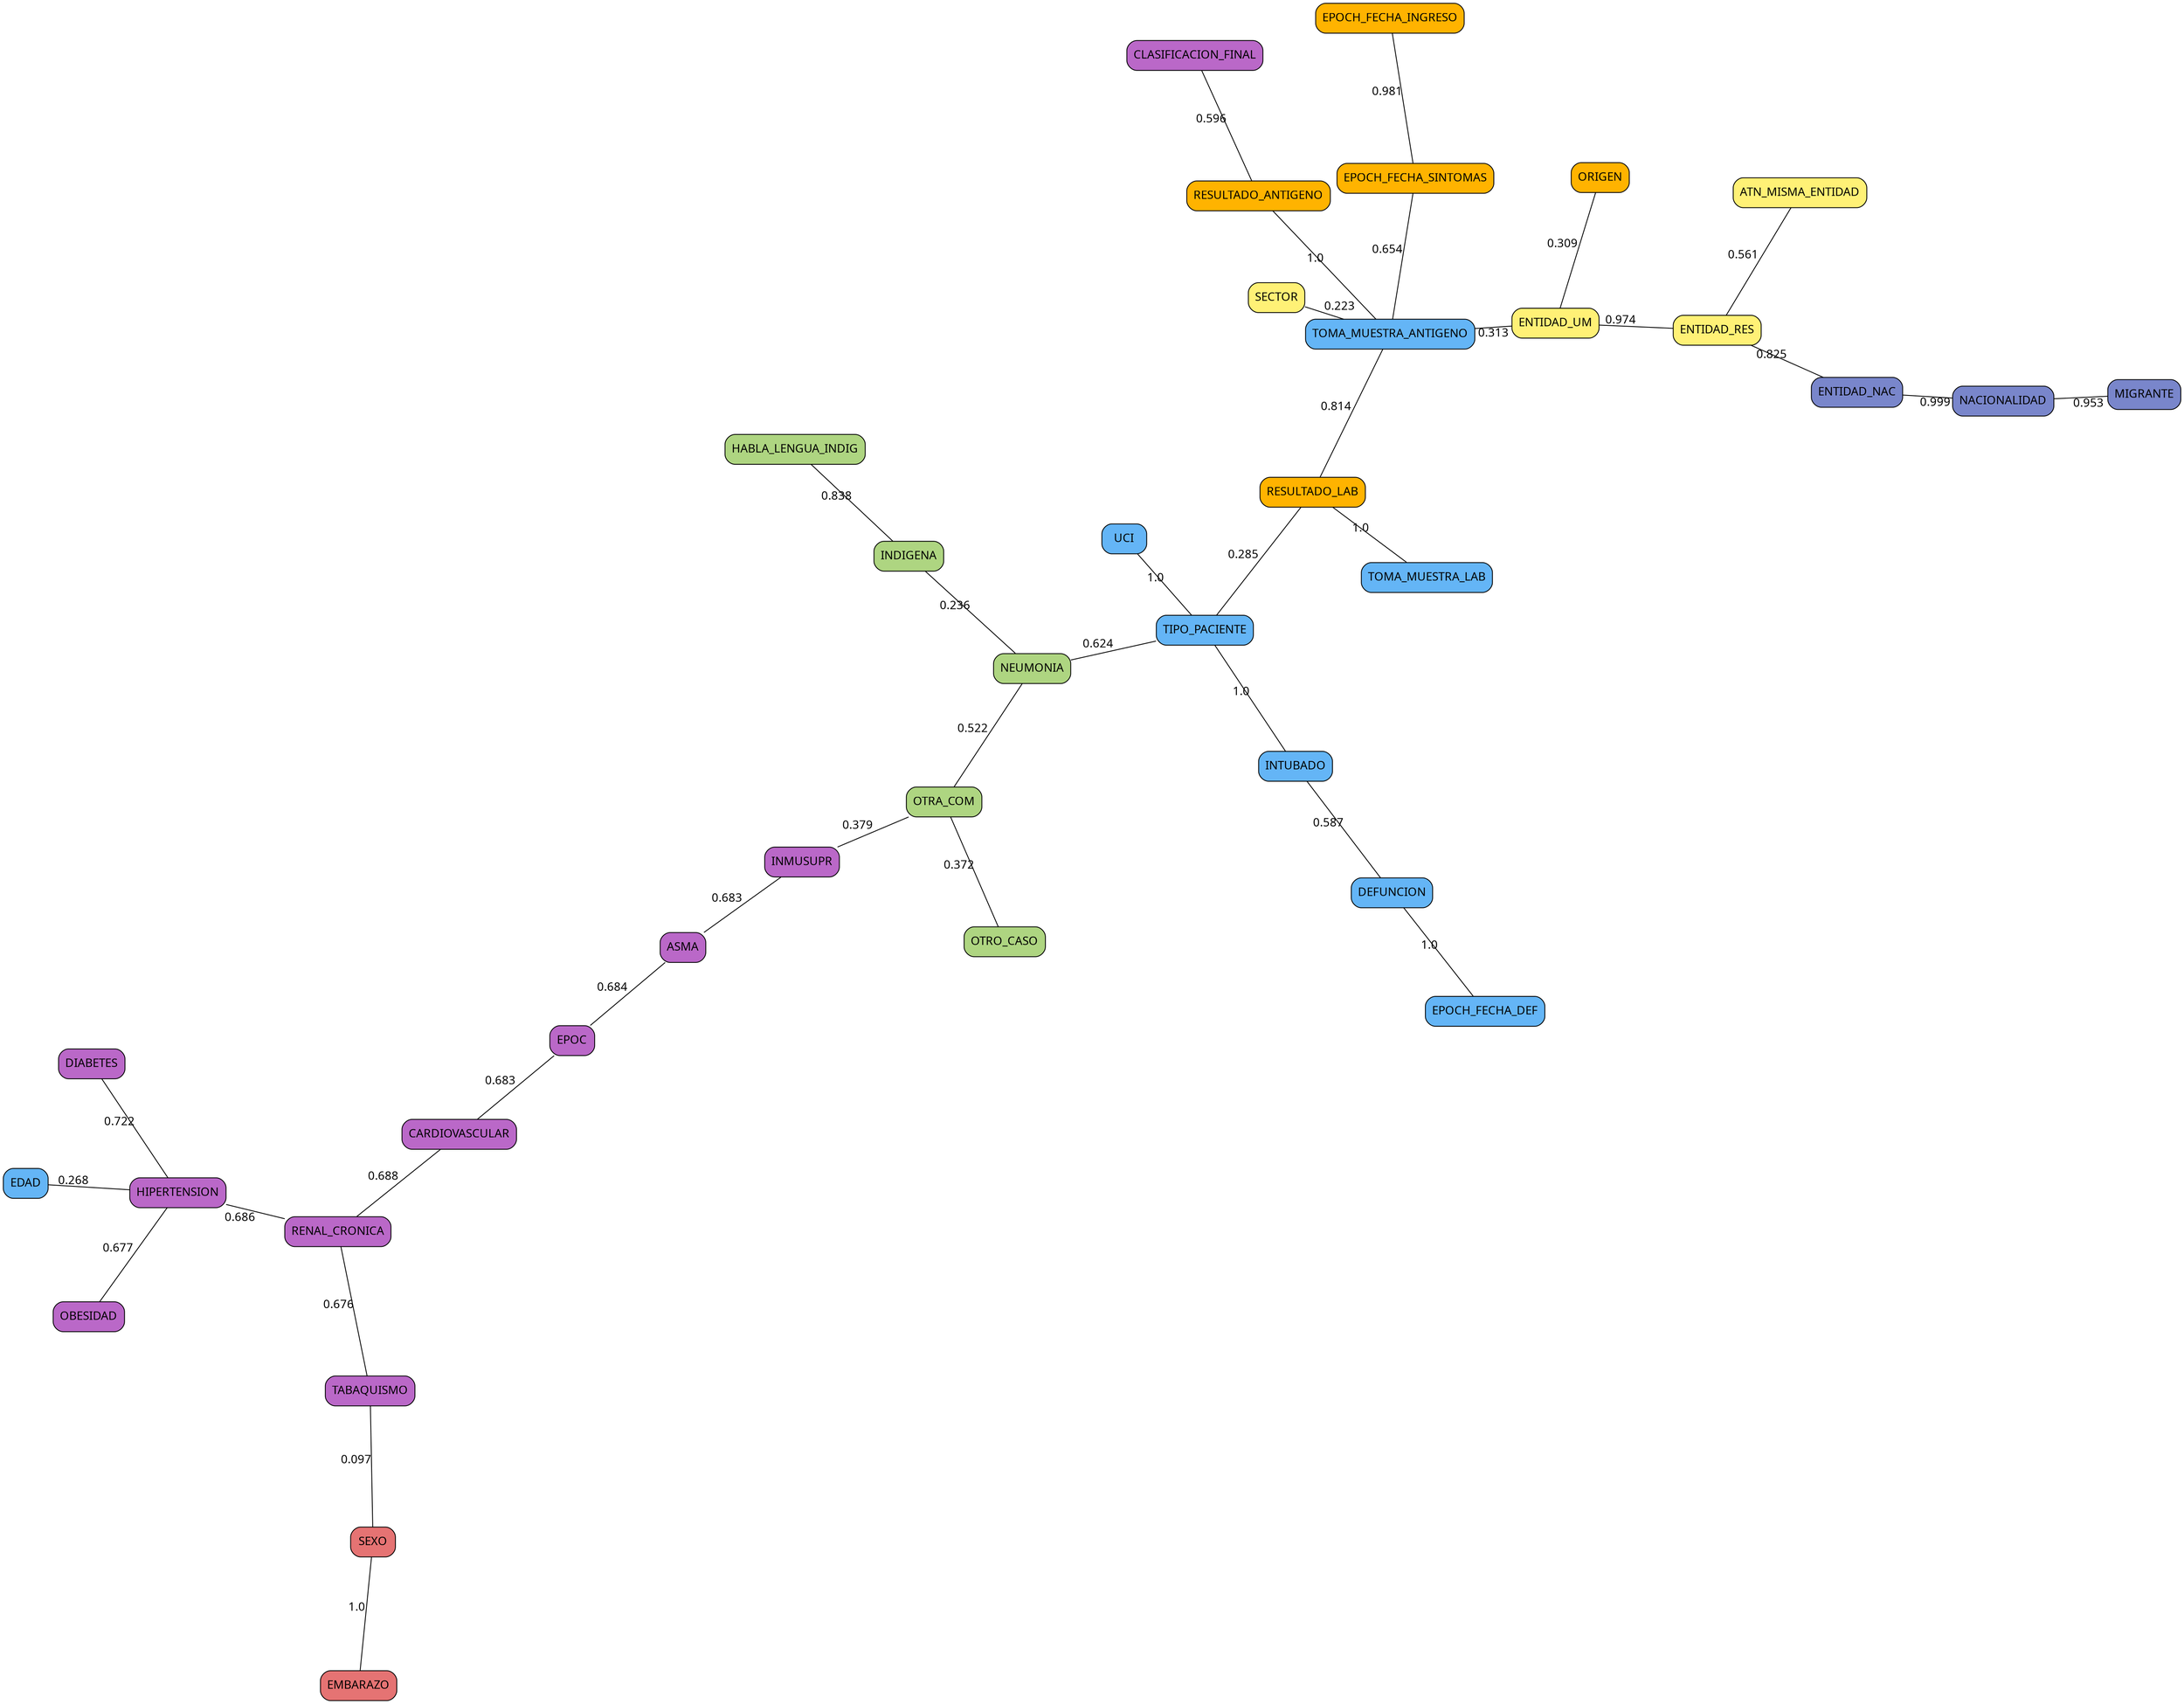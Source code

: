 strict graph  {
node [style="rounded,filled" shape="rect" fontname="IBM Plex Sans"]
edge [fontname="IBM Plex Sans"]
layout="neato"
overlap=f
outputorder=edgesfirst
ASMA [clique=4, fillcolor="#ba68c8"];
ATN_MISMA_ENTIDAD [clique=2, fillcolor="#fff176"];
CARDIOVASCULAR [clique=4, fillcolor="#ba68c8"];
CLASIFICACION_FINAL [clique=4, fillcolor="#ba68c8"];
DEFUNCION [clique=5, fillcolor="#64b5f6"];
DIABETES [clique=4, fillcolor="#ba68c8"];
EDAD [clique=5, fillcolor="#64b5f6"];
EMBARAZO [clique=0, fillcolor="#e57373"];
ENTIDAD_NAC [clique=1, fillcolor="#7986cb"];
ENTIDAD_RES [clique=2, fillcolor="#fff176"];
ENTIDAD_UM [clique=2, fillcolor="#fff176"];
EPOC [clique=4, fillcolor="#ba68c8"];
EPOCH_FECHA_DEF [clique=5, fillcolor="#64b5f6"];
EPOCH_FECHA_INGRESO [clique=6, fillcolor="#ffb300"];
EPOCH_FECHA_SINTOMAS [clique=6, fillcolor="#ffb300"];
HABLA_LENGUA_INDIG [clique=3, fillcolor="#aed581"];
HIPERTENSION [clique=4, fillcolor="#ba68c8"];
INDIGENA [clique=3, fillcolor="#aed581"];
INMUSUPR [clique=4, fillcolor="#ba68c8"];
INTUBADO [clique=5, fillcolor="#64b5f6"];
MIGRANTE [clique=1, fillcolor="#7986cb"];
NACIONALIDAD [clique=1, fillcolor="#7986cb"];
NEUMONIA [clique=3, fillcolor="#aed581"];
OBESIDAD [clique=4, fillcolor="#ba68c8"];
ORIGEN [clique=6, fillcolor="#ffb300"];
OTRA_COM [clique=3, fillcolor="#aed581"];
OTRO_CASO [clique=3, fillcolor="#aed581"];
RENAL_CRONICA [clique=4, fillcolor="#ba68c8"];
RESULTADO_ANTIGENO [clique=6, fillcolor="#ffb300"];
RESULTADO_LAB [clique=6, fillcolor="#ffb300"];
SECTOR [clique=2, fillcolor="#fff176"];
SEXO [clique=0, fillcolor="#e57373"];
TABAQUISMO [clique=4, fillcolor="#ba68c8"];
TIPO_PACIENTE [clique=5, fillcolor="#64b5f6"];
TOMA_MUESTRA_ANTIGENO [clique=5, fillcolor="#64b5f6"];
TOMA_MUESTRA_LAB [clique=5, fillcolor="#64b5f6"];
UCI [clique=5, fillcolor="#64b5f6"];
ASMA -- EPOC  [label="0.684", weight="0.684"];
ASMA -- INMUSUPR  [label="0.683", weight="0.683"];
ATN_MISMA_ENTIDAD -- ENTIDAD_RES  [label="0.561", weight="0.561"];
CARDIOVASCULAR -- RENAL_CRONICA  [label="0.688", weight="0.688"];
CARDIOVASCULAR -- EPOC  [label="0.683", weight="0.683"];
CLASIFICACION_FINAL -- RESULTADO_ANTIGENO  [label="0.596", weight="0.596"];
DEFUNCION -- EPOCH_FECHA_DEF  [label="1.0", weight="1.0"];
DEFUNCION -- INTUBADO  [label="0.587", weight="0.587"];
DIABETES -- HIPERTENSION  [label="0.722", weight="0.722"];
EDAD -- HIPERTENSION  [label="0.268", weight="0.268"];
EMBARAZO -- SEXO  [label="1.0", weight="1.0"];
ENTIDAD_NAC -- NACIONALIDAD  [label="0.999", weight="0.999"];
ENTIDAD_NAC -- ENTIDAD_RES  [label="0.825", weight="0.825"];
ENTIDAD_RES -- ENTIDAD_UM  [label="0.974", weight="0.974"];
ENTIDAD_UM -- TOMA_MUESTRA_ANTIGENO  [label="0.313", weight="0.313"];
ENTIDAD_UM -- ORIGEN  [label="0.309", weight="0.309"];
EPOCH_FECHA_INGRESO -- EPOCH_FECHA_SINTOMAS  [label="0.981", weight="0.981"];
EPOCH_FECHA_SINTOMAS -- TOMA_MUESTRA_ANTIGENO  [label="0.654", weight="0.654"];
HABLA_LENGUA_INDIG -- INDIGENA  [label="0.838", weight="0.838"];
HIPERTENSION -- RENAL_CRONICA  [label="0.686", weight="0.686"];
HIPERTENSION -- OBESIDAD  [label="0.677", weight="0.677"];
INDIGENA -- NEUMONIA  [label="0.236", weight="0.236"];
INMUSUPR -- OTRA_COM  [label="0.379", weight="0.379"];
INTUBADO -- TIPO_PACIENTE  [label="1.0", weight="1.0"];
MIGRANTE -- NACIONALIDAD  [label="0.953", weight="0.953"];
NEUMONIA -- TIPO_PACIENTE  [label="0.624", weight="0.624"];
NEUMONIA -- OTRA_COM  [label="0.522", weight="0.522"];
OTRA_COM -- OTRO_CASO  [label="0.372", weight="0.372"];
RENAL_CRONICA -- TABAQUISMO  [label="0.676", weight="0.676"];
RESULTADO_ANTIGENO -- TOMA_MUESTRA_ANTIGENO  [label="1.0", weight="1.0"];
RESULTADO_LAB -- TOMA_MUESTRA_LAB  [label="1.0", weight="1.0"];
RESULTADO_LAB -- TOMA_MUESTRA_ANTIGENO  [label="0.814", weight="0.814"];
RESULTADO_LAB -- TIPO_PACIENTE  [label="0.285", weight="0.285"];
SECTOR -- TOMA_MUESTRA_ANTIGENO  [label="0.223", weight="0.223"];
SEXO -- TABAQUISMO  [label="0.097", weight="0.097"];
TIPO_PACIENTE -- UCI  [label="1.0", weight="1.0"];
}
